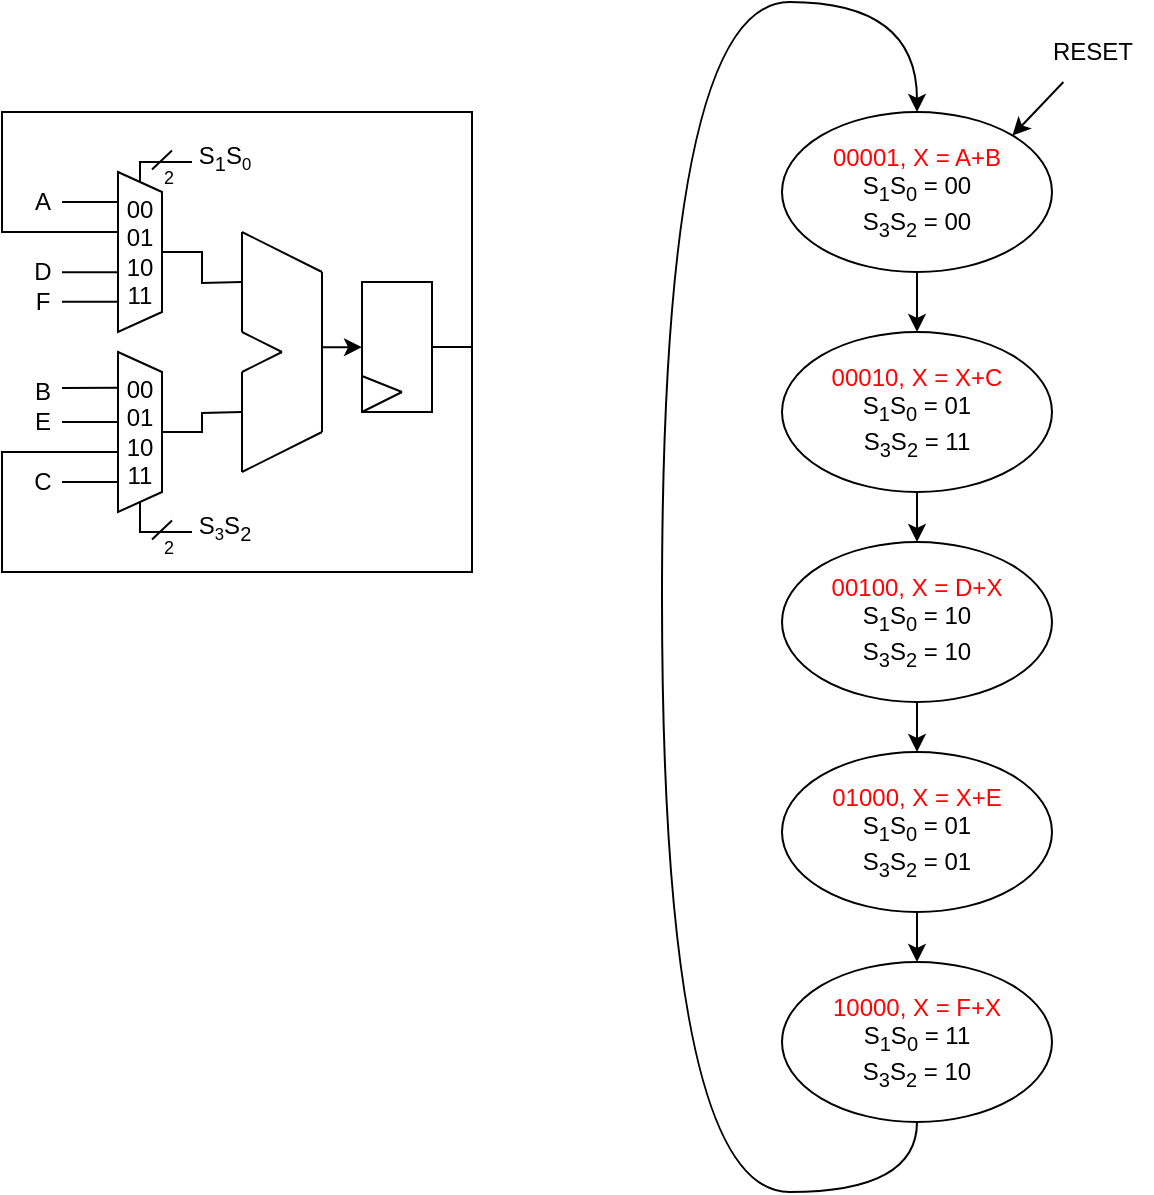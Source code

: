 <mxfile version="24.2.5" type="device">
  <diagram name="Pagina-1" id="Jr-wzTEaygCXRyQKF_6q">
    <mxGraphModel dx="724" dy="870" grid="1" gridSize="5" guides="1" tooltips="1" connect="1" arrows="1" fold="1" page="0" pageScale="1" pageWidth="1169" pageHeight="827" math="0" shadow="0">
      <root>
        <mxCell id="0" />
        <mxCell id="1" parent="0" />
        <mxCell id="_hSvrLxpq3SHQPdKkPpQ-9" value="" style="group;direction=east;rotation=-90;" parent="1" vertex="1" connectable="0">
          <mxGeometry x="220" y="-120.0" width="120" height="40.0" as="geometry" />
        </mxCell>
        <mxCell id="_hSvrLxpq3SHQPdKkPpQ-2" value="" style="endArrow=none;html=1;rounded=0;curved=1;" parent="_hSvrLxpq3SHQPdKkPpQ-9" edge="1">
          <mxGeometry width="50" height="50" relative="1" as="geometry">
            <mxPoint x="40" y="80" as="sourcePoint" />
            <mxPoint x="40" y="30" as="targetPoint" />
          </mxGeometry>
        </mxCell>
        <mxCell id="_hSvrLxpq3SHQPdKkPpQ-3" value="" style="endArrow=none;html=1;rounded=0;curved=1;" parent="_hSvrLxpq3SHQPdKkPpQ-9" edge="1">
          <mxGeometry width="50" height="50" relative="1" as="geometry">
            <mxPoint x="40" y="30" as="sourcePoint" />
            <mxPoint x="60" y="20" as="targetPoint" />
          </mxGeometry>
        </mxCell>
        <mxCell id="_hSvrLxpq3SHQPdKkPpQ-4" value="" style="endArrow=none;html=1;rounded=0;curved=1;" parent="_hSvrLxpq3SHQPdKkPpQ-9" edge="1">
          <mxGeometry width="50" height="50" relative="1" as="geometry">
            <mxPoint x="60" y="20" as="sourcePoint" />
            <mxPoint x="40" y="10" as="targetPoint" />
          </mxGeometry>
        </mxCell>
        <mxCell id="_hSvrLxpq3SHQPdKkPpQ-5" value="" style="endArrow=none;html=1;rounded=0;curved=1;" parent="_hSvrLxpq3SHQPdKkPpQ-9" edge="1">
          <mxGeometry width="50" height="50" relative="1" as="geometry">
            <mxPoint x="40" y="10" as="sourcePoint" />
            <mxPoint x="40" y="-40" as="targetPoint" />
          </mxGeometry>
        </mxCell>
        <mxCell id="_hSvrLxpq3SHQPdKkPpQ-6" value="" style="endArrow=none;html=1;rounded=0;curved=1;" parent="_hSvrLxpq3SHQPdKkPpQ-9" edge="1">
          <mxGeometry width="50" height="50" relative="1" as="geometry">
            <mxPoint x="80" y="60" as="sourcePoint" />
            <mxPoint x="40" y="80" as="targetPoint" />
          </mxGeometry>
        </mxCell>
        <mxCell id="_hSvrLxpq3SHQPdKkPpQ-7" value="" style="endArrow=none;html=1;rounded=0;curved=1;" parent="_hSvrLxpq3SHQPdKkPpQ-9" edge="1">
          <mxGeometry width="50" height="50" relative="1" as="geometry">
            <mxPoint x="80" y="60" as="sourcePoint" />
            <mxPoint x="80" y="-20" as="targetPoint" />
          </mxGeometry>
        </mxCell>
        <mxCell id="_hSvrLxpq3SHQPdKkPpQ-8" value="" style="endArrow=none;html=1;rounded=0;" parent="_hSvrLxpq3SHQPdKkPpQ-9" edge="1">
          <mxGeometry width="50" height="50" relative="1" as="geometry">
            <mxPoint x="40" y="-40" as="sourcePoint" />
            <mxPoint x="80" y="-20" as="targetPoint" />
            <Array as="points" />
          </mxGeometry>
        </mxCell>
        <mxCell id="_hSvrLxpq3SHQPdKkPpQ-11" style="edgeStyle=orthogonalEdgeStyle;rounded=0;orthogonalLoop=1;jettySize=auto;html=1;exitX=0.5;exitY=1;exitDx=0;exitDy=0;endArrow=none;endFill=0;" parent="1" source="_hSvrLxpq3SHQPdKkPpQ-10" edge="1">
          <mxGeometry relative="1" as="geometry">
            <mxPoint x="260" y="-135" as="targetPoint" />
          </mxGeometry>
        </mxCell>
        <mxCell id="_hSvrLxpq3SHQPdKkPpQ-10" value="00&lt;br&gt;01&lt;br&gt;10&lt;br&gt;11" style="shape=trapezoid;perimeter=trapezoidPerimeter;whiteSpace=wrap;html=1;fixedSize=1;rotation=0;size=10;direction=north;horizontal=1;flipV=1;flipH=1;" parent="1" vertex="1">
          <mxGeometry x="198" y="-190" width="22" height="80" as="geometry" />
        </mxCell>
        <mxCell id="_hSvrLxpq3SHQPdKkPpQ-13" style="edgeStyle=orthogonalEdgeStyle;rounded=0;orthogonalLoop=1;jettySize=auto;html=1;exitX=0.5;exitY=1;exitDx=0;exitDy=0;startArrow=none;startFill=0;endArrow=none;endFill=0;" parent="1" source="_hSvrLxpq3SHQPdKkPpQ-12" edge="1">
          <mxGeometry relative="1" as="geometry">
            <mxPoint x="260" y="-70" as="targetPoint" />
          </mxGeometry>
        </mxCell>
        <mxCell id="_hSvrLxpq3SHQPdKkPpQ-75" style="edgeStyle=orthogonalEdgeStyle;rounded=0;orthogonalLoop=1;jettySize=auto;html=1;exitX=0;exitY=0.5;exitDx=0;exitDy=0;endArrow=none;endFill=0;" parent="1" source="_hSvrLxpq3SHQPdKkPpQ-12" edge="1">
          <mxGeometry relative="1" as="geometry">
            <mxPoint x="235" y="-10" as="targetPoint" />
            <Array as="points">
              <mxPoint x="209" y="-15" />
              <mxPoint x="209" y="-15" />
            </Array>
          </mxGeometry>
        </mxCell>
        <mxCell id="_hSvrLxpq3SHQPdKkPpQ-12" value="00&lt;br&gt;01&lt;br&gt;10&lt;br&gt;11" style="shape=trapezoid;perimeter=trapezoidPerimeter;whiteSpace=wrap;html=1;fixedSize=1;rotation=0;size=10;direction=north;horizontal=1;flipV=1;flipH=1;" parent="1" vertex="1">
          <mxGeometry x="198" y="-100" width="22" height="80" as="geometry" />
        </mxCell>
        <mxCell id="_hSvrLxpq3SHQPdKkPpQ-48" style="edgeStyle=orthogonalEdgeStyle;rounded=0;orthogonalLoop=1;jettySize=auto;html=1;exitX=0;exitY=0.5;exitDx=0;exitDy=0;entryX=0;entryY=0.5;entryDx=0;entryDy=0;" parent="1" target="_hSvrLxpq3SHQPdKkPpQ-37" edge="1">
          <mxGeometry relative="1" as="geometry">
            <mxPoint x="300" y="-102.429" as="sourcePoint" />
          </mxGeometry>
        </mxCell>
        <mxCell id="_hSvrLxpq3SHQPdKkPpQ-37" value="" style="rounded=0;whiteSpace=wrap;html=1;" parent="1" vertex="1">
          <mxGeometry x="320" y="-135" width="35" height="65" as="geometry" />
        </mxCell>
        <mxCell id="_hSvrLxpq3SHQPdKkPpQ-38" value="" style="endArrow=none;html=1;rounded=0;curved=1;" parent="1" edge="1">
          <mxGeometry width="50" height="50" relative="1" as="geometry">
            <mxPoint x="320" y="-70" as="sourcePoint" />
            <mxPoint x="340" y="-80" as="targetPoint" />
          </mxGeometry>
        </mxCell>
        <mxCell id="_hSvrLxpq3SHQPdKkPpQ-39" value="" style="endArrow=none;html=1;rounded=0;curved=1;" parent="1" edge="1">
          <mxGeometry width="50" height="50" relative="1" as="geometry">
            <mxPoint x="320" y="-88" as="sourcePoint" />
            <mxPoint x="340" y="-80" as="targetPoint" />
          </mxGeometry>
        </mxCell>
        <mxCell id="_hSvrLxpq3SHQPdKkPpQ-49" style="edgeStyle=orthogonalEdgeStyle;rounded=0;orthogonalLoop=1;jettySize=auto;html=1;exitX=1;exitY=0.5;exitDx=0;exitDy=0;endArrow=none;endFill=0;" parent="1" source="_hSvrLxpq3SHQPdKkPpQ-37" edge="1">
          <mxGeometry relative="1" as="geometry">
            <Array as="points">
              <mxPoint x="375" y="-102" />
              <mxPoint x="375" y="10" />
              <mxPoint x="140" y="10" />
              <mxPoint x="140" y="-50" />
              <mxPoint x="198" y="-50" />
            </Array>
            <mxPoint x="195" y="-50" as="targetPoint" />
          </mxGeometry>
        </mxCell>
        <mxCell id="_hSvrLxpq3SHQPdKkPpQ-50" style="edgeStyle=orthogonalEdgeStyle;rounded=0;orthogonalLoop=1;jettySize=auto;html=1;exitX=1;exitY=0.5;exitDx=0;exitDy=0;endArrow=none;endFill=0;entryX=0.376;entryY=0.993;entryDx=0;entryDy=0;entryPerimeter=0;" parent="1" source="_hSvrLxpq3SHQPdKkPpQ-37" target="_hSvrLxpq3SHQPdKkPpQ-10" edge="1">
          <mxGeometry relative="1" as="geometry">
            <Array as="points">
              <mxPoint x="375" y="-102" />
              <mxPoint x="375" y="-220" />
              <mxPoint x="140" y="-220" />
              <mxPoint x="140" y="-160" />
              <mxPoint x="198" y="-160" />
            </Array>
            <mxPoint x="185" y="-160" as="targetPoint" />
          </mxGeometry>
        </mxCell>
        <mxCell id="_hSvrLxpq3SHQPdKkPpQ-51" value="A" style="text;html=1;align=center;verticalAlign=middle;resizable=0;points=[];autosize=1;strokeColor=none;fillColor=none;" parent="1" vertex="1">
          <mxGeometry x="145" y="-190" width="30" height="30" as="geometry" />
        </mxCell>
        <mxCell id="_hSvrLxpq3SHQPdKkPpQ-52" value="C" style="text;html=1;align=center;verticalAlign=middle;resizable=0;points=[];autosize=1;strokeColor=none;fillColor=none;" parent="1" vertex="1">
          <mxGeometry x="144.98" y="-50" width="30" height="30" as="geometry" />
        </mxCell>
        <mxCell id="_hSvrLxpq3SHQPdKkPpQ-53" value="D" style="text;html=1;align=center;verticalAlign=middle;resizable=0;points=[];autosize=1;strokeColor=none;fillColor=none;" parent="1" vertex="1">
          <mxGeometry x="144.98" y="-155" width="30" height="30" as="geometry" />
        </mxCell>
        <mxCell id="_hSvrLxpq3SHQPdKkPpQ-54" value="B" style="text;html=1;align=center;verticalAlign=middle;resizable=0;points=[];autosize=1;strokeColor=none;fillColor=none;" parent="1" vertex="1">
          <mxGeometry x="145" y="-95" width="30" height="30" as="geometry" />
        </mxCell>
        <mxCell id="_hSvrLxpq3SHQPdKkPpQ-55" value="F" style="text;html=1;align=center;verticalAlign=middle;resizable=0;points=[];autosize=1;strokeColor=none;fillColor=none;" parent="1" vertex="1">
          <mxGeometry x="145" y="-140" width="30" height="30" as="geometry" />
        </mxCell>
        <mxCell id="_hSvrLxpq3SHQPdKkPpQ-56" value="E" style="text;html=1;align=center;verticalAlign=middle;resizable=0;points=[];autosize=1;strokeColor=none;fillColor=none;" parent="1" vertex="1">
          <mxGeometry x="144.98" y="-80" width="30" height="30" as="geometry" />
        </mxCell>
        <mxCell id="_hSvrLxpq3SHQPdKkPpQ-59" value="" style="endArrow=none;html=1;rounded=0;endSize=6;entryX=0.224;entryY=1.001;entryDx=0;entryDy=0;entryPerimeter=0;strokeWidth=1;endFill=0;" parent="1" target="_hSvrLxpq3SHQPdKkPpQ-12" edge="1">
          <mxGeometry width="50" height="50" relative="1" as="geometry">
            <mxPoint x="170" y="-82" as="sourcePoint" />
            <mxPoint x="280" y="-105" as="targetPoint" />
          </mxGeometry>
        </mxCell>
        <mxCell id="_hSvrLxpq3SHQPdKkPpQ-60" value="" style="endArrow=none;html=1;rounded=0;endSize=6;entryX=0.224;entryY=1.001;entryDx=0;entryDy=0;entryPerimeter=0;strokeWidth=1;endFill=0;" parent="1" edge="1">
          <mxGeometry width="50" height="50" relative="1" as="geometry">
            <mxPoint x="170" y="-125.09" as="sourcePoint" />
            <mxPoint x="198" y="-125.09" as="targetPoint" />
          </mxGeometry>
        </mxCell>
        <mxCell id="_hSvrLxpq3SHQPdKkPpQ-61" value="" style="endArrow=none;html=1;rounded=0;endSize=6;entryX=0.224;entryY=1.001;entryDx=0;entryDy=0;entryPerimeter=0;strokeWidth=1;endFill=0;" parent="1" edge="1">
          <mxGeometry width="50" height="50" relative="1" as="geometry">
            <mxPoint x="169.98" y="-65" as="sourcePoint" />
            <mxPoint x="197.98" y="-65" as="targetPoint" />
          </mxGeometry>
        </mxCell>
        <mxCell id="_hSvrLxpq3SHQPdKkPpQ-62" value="" style="endArrow=none;html=1;rounded=0;endSize=6;entryX=0.224;entryY=1.001;entryDx=0;entryDy=0;entryPerimeter=0;strokeWidth=1;endFill=0;" parent="1" edge="1">
          <mxGeometry width="50" height="50" relative="1" as="geometry">
            <mxPoint x="170" y="-139.92" as="sourcePoint" />
            <mxPoint x="198" y="-139.92" as="targetPoint" />
          </mxGeometry>
        </mxCell>
        <mxCell id="_hSvrLxpq3SHQPdKkPpQ-63" value="" style="endArrow=none;html=1;rounded=0;endSize=6;entryX=0.224;entryY=1.001;entryDx=0;entryDy=0;entryPerimeter=0;strokeWidth=1;endFill=0;" parent="1" edge="1">
          <mxGeometry width="50" height="50" relative="1" as="geometry">
            <mxPoint x="169.98" y="-35" as="sourcePoint" />
            <mxPoint x="197.98" y="-35" as="targetPoint" />
          </mxGeometry>
        </mxCell>
        <mxCell id="_hSvrLxpq3SHQPdKkPpQ-64" value="" style="endArrow=none;html=1;rounded=0;endSize=6;entryX=0.224;entryY=1.001;entryDx=0;entryDy=0;entryPerimeter=0;strokeWidth=1;endFill=0;" parent="1" edge="1">
          <mxGeometry width="50" height="50" relative="1" as="geometry">
            <mxPoint x="170" y="-175" as="sourcePoint" />
            <mxPoint x="198" y="-175" as="targetPoint" />
          </mxGeometry>
        </mxCell>
        <mxCell id="_hSvrLxpq3SHQPdKkPpQ-79" value="" style="endArrow=none;html=1;rounded=0;" parent="1" edge="1">
          <mxGeometry width="50" height="50" relative="1" as="geometry">
            <mxPoint x="225" y="-15.74" as="sourcePoint" />
            <mxPoint x="215" y="-6.26" as="targetPoint" />
            <Array as="points" />
          </mxGeometry>
        </mxCell>
        <mxCell id="_hSvrLxpq3SHQPdKkPpQ-80" value="2" style="text;html=1;align=center;verticalAlign=middle;resizable=0;points=[];autosize=1;strokeColor=none;fillColor=none;fontSize=9;" parent="1" vertex="1">
          <mxGeometry x="210" y="-15" width="25" height="25" as="geometry" />
        </mxCell>
        <mxCell id="_hSvrLxpq3SHQPdKkPpQ-85" value="S&lt;span style=&quot;font-size: 10px;&quot;&gt;&lt;sub&gt;3&lt;/sub&gt;&lt;/span&gt;S&lt;sub&gt;2&lt;/sub&gt;" style="text;html=1;align=center;verticalAlign=middle;resizable=0;points=[];autosize=1;strokeColor=none;fillColor=none;" parent="1" vertex="1">
          <mxGeometry x="228" y="-27" width="45" height="30" as="geometry" />
        </mxCell>
        <mxCell id="_hSvrLxpq3SHQPdKkPpQ-86" style="edgeStyle=orthogonalEdgeStyle;rounded=0;orthogonalLoop=1;jettySize=auto;html=1;exitX=1;exitY=0.5;exitDx=0;exitDy=0;endArrow=none;endFill=0;" parent="1" source="_hSvrLxpq3SHQPdKkPpQ-10" edge="1">
          <mxGeometry relative="1" as="geometry">
            <mxPoint x="235" y="-195" as="targetPoint" />
            <mxPoint x="209" y="-210" as="sourcePoint" />
            <Array as="points">
              <mxPoint x="209" y="-195" />
            </Array>
          </mxGeometry>
        </mxCell>
        <mxCell id="_hSvrLxpq3SHQPdKkPpQ-87" value="" style="endArrow=none;html=1;rounded=0;" parent="1" edge="1">
          <mxGeometry width="50" height="50" relative="1" as="geometry">
            <mxPoint x="225" y="-200.74" as="sourcePoint" />
            <mxPoint x="215" y="-191.26" as="targetPoint" />
            <Array as="points" />
          </mxGeometry>
        </mxCell>
        <mxCell id="_hSvrLxpq3SHQPdKkPpQ-88" value="2" style="text;html=1;align=center;verticalAlign=middle;resizable=0;points=[];autosize=1;strokeColor=none;fillColor=none;fontSize=9;" parent="1" vertex="1">
          <mxGeometry x="210" y="-200" width="25" height="25" as="geometry" />
        </mxCell>
        <mxCell id="_hSvrLxpq3SHQPdKkPpQ-89" value="S&lt;sub&gt;1&lt;/sub&gt;S&lt;span style=&quot;font-size: 10px;&quot;&gt;&lt;sub&gt;0&lt;/sub&gt;&lt;/span&gt;" style="text;html=1;align=center;verticalAlign=middle;resizable=0;points=[];autosize=1;strokeColor=none;fillColor=none;" parent="1" vertex="1">
          <mxGeometry x="228" y="-212" width="45" height="30" as="geometry" />
        </mxCell>
        <mxCell id="VLnAZFGWWy1XBWKnYpFV-2" style="rounded=0;orthogonalLoop=1;jettySize=auto;html=1;entryX=1;entryY=0;entryDx=0;entryDy=0;" parent="1" source="VLnAZFGWWy1XBWKnYpFV-3" target="VLnAZFGWWy1XBWKnYpFV-1" edge="1">
          <mxGeometry relative="1" as="geometry">
            <mxPoint x="625" y="-245" as="sourcePoint" />
          </mxGeometry>
        </mxCell>
        <mxCell id="VLnAZFGWWy1XBWKnYpFV-22" value="" style="edgeStyle=orthogonalEdgeStyle;rounded=0;orthogonalLoop=1;jettySize=auto;html=1;" parent="1" source="VLnAZFGWWy1XBWKnYpFV-1" target="VLnAZFGWWy1XBWKnYpFV-18" edge="1">
          <mxGeometry relative="1" as="geometry" />
        </mxCell>
        <mxCell id="VLnAZFGWWy1XBWKnYpFV-1" value="&lt;font color=&quot;#ff0303&quot;&gt;00001, X = A+B&lt;/font&gt;&lt;div&gt;S&lt;sub&gt;1&lt;/sub&gt;S&lt;sub&gt;0&lt;/sub&gt; = 00&lt;/div&gt;&lt;div&gt;S&lt;sub&gt;3&lt;/sub&gt;S&lt;sub&gt;2&lt;/sub&gt;&amp;nbsp;= 00&lt;br&gt;&lt;/div&gt;" style="ellipse;whiteSpace=wrap;html=1;" parent="1" vertex="1">
          <mxGeometry x="530" y="-220" width="135" height="80" as="geometry" />
        </mxCell>
        <mxCell id="VLnAZFGWWy1XBWKnYpFV-3" value="RESET" style="text;html=1;align=center;verticalAlign=middle;resizable=0;points=[];autosize=1;strokeColor=none;fillColor=none;" parent="1" vertex="1">
          <mxGeometry x="655" y="-265" width="60" height="30" as="geometry" />
        </mxCell>
        <mxCell id="VLnAZFGWWy1XBWKnYpFV-23" value="" style="edgeStyle=orthogonalEdgeStyle;rounded=0;orthogonalLoop=1;jettySize=auto;html=1;" parent="1" source="VLnAZFGWWy1XBWKnYpFV-18" target="VLnAZFGWWy1XBWKnYpFV-19" edge="1">
          <mxGeometry relative="1" as="geometry" />
        </mxCell>
        <mxCell id="VLnAZFGWWy1XBWKnYpFV-18" value="&lt;font color=&quot;#ff0303&quot;&gt;00010, X = X+C&lt;/font&gt;&lt;div&gt;S&lt;sub&gt;1&lt;/sub&gt;S&lt;sub&gt;0&lt;/sub&gt; = 01&lt;/div&gt;&lt;div&gt;S&lt;sub&gt;3&lt;/sub&gt;S&lt;sub&gt;2&lt;/sub&gt;&amp;nbsp;= 11&lt;br&gt;&lt;/div&gt;" style="ellipse;whiteSpace=wrap;html=1;" parent="1" vertex="1">
          <mxGeometry x="530" y="-110" width="135" height="80" as="geometry" />
        </mxCell>
        <mxCell id="VLnAZFGWWy1XBWKnYpFV-24" value="" style="edgeStyle=orthogonalEdgeStyle;rounded=0;orthogonalLoop=1;jettySize=auto;html=1;" parent="1" source="VLnAZFGWWy1XBWKnYpFV-19" target="VLnAZFGWWy1XBWKnYpFV-20" edge="1">
          <mxGeometry relative="1" as="geometry" />
        </mxCell>
        <mxCell id="VLnAZFGWWy1XBWKnYpFV-19" value="&lt;font color=&quot;#ff0303&quot;&gt;00100, X = D+X&lt;/font&gt;&lt;div&gt;S&lt;sub&gt;1&lt;/sub&gt;S&lt;sub&gt;0&lt;/sub&gt; = 10&lt;/div&gt;&lt;div&gt;S&lt;sub&gt;3&lt;/sub&gt;S&lt;sub&gt;2&lt;/sub&gt;&amp;nbsp;= 10&lt;br&gt;&lt;/div&gt;" style="ellipse;whiteSpace=wrap;html=1;" parent="1" vertex="1">
          <mxGeometry x="530" y="-5" width="135" height="80" as="geometry" />
        </mxCell>
        <mxCell id="VLnAZFGWWy1XBWKnYpFV-25" value="" style="edgeStyle=orthogonalEdgeStyle;rounded=0;orthogonalLoop=1;jettySize=auto;html=1;" parent="1" source="VLnAZFGWWy1XBWKnYpFV-20" target="VLnAZFGWWy1XBWKnYpFV-21" edge="1">
          <mxGeometry relative="1" as="geometry" />
        </mxCell>
        <mxCell id="VLnAZFGWWy1XBWKnYpFV-20" value="&lt;font color=&quot;#ff0303&quot;&gt;01000, X = X+E&lt;/font&gt;&lt;div&gt;S&lt;sub&gt;1&lt;/sub&gt;S&lt;sub&gt;0&lt;/sub&gt; = 01&lt;/div&gt;&lt;div&gt;S&lt;sub&gt;3&lt;/sub&gt;S&lt;sub&gt;2&lt;/sub&gt;&amp;nbsp;= 01&lt;br&gt;&lt;/div&gt;" style="ellipse;whiteSpace=wrap;html=1;" parent="1" vertex="1">
          <mxGeometry x="530" y="100" width="135" height="80" as="geometry" />
        </mxCell>
        <mxCell id="VLnAZFGWWy1XBWKnYpFV-26" style="edgeStyle=orthogonalEdgeStyle;rounded=0;orthogonalLoop=1;jettySize=auto;html=1;exitX=0.5;exitY=1;exitDx=0;exitDy=0;entryX=0.5;entryY=0;entryDx=0;entryDy=0;curved=1;" parent="1" source="VLnAZFGWWy1XBWKnYpFV-21" target="VLnAZFGWWy1XBWKnYpFV-1" edge="1">
          <mxGeometry relative="1" as="geometry">
            <Array as="points">
              <mxPoint x="598" y="320" />
              <mxPoint x="470" y="320" />
              <mxPoint x="470" y="-275" />
              <mxPoint x="598" y="-275" />
            </Array>
          </mxGeometry>
        </mxCell>
        <mxCell id="VLnAZFGWWy1XBWKnYpFV-21" value="&lt;font color=&quot;#ff0303&quot;&gt;10000, X = F+X&lt;/font&gt;&lt;div&gt;S&lt;sub&gt;1&lt;/sub&gt;S&lt;sub&gt;0&lt;/sub&gt; = 11&lt;/div&gt;&lt;div&gt;S&lt;sub&gt;3&lt;/sub&gt;S&lt;sub&gt;2&lt;/sub&gt;&amp;nbsp;= 10&lt;br&gt;&lt;/div&gt;" style="ellipse;whiteSpace=wrap;html=1;" parent="1" vertex="1">
          <mxGeometry x="530" y="205" width="135" height="80" as="geometry" />
        </mxCell>
      </root>
    </mxGraphModel>
  </diagram>
</mxfile>
